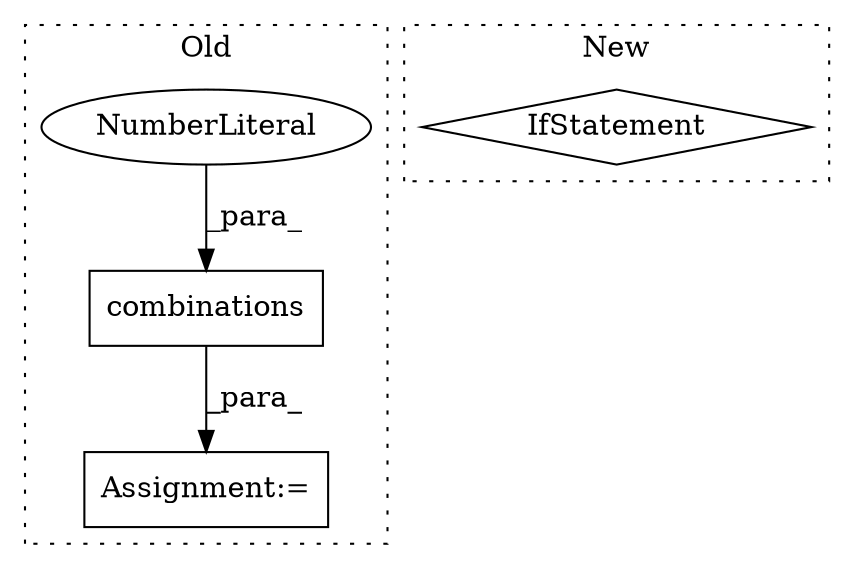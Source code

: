digraph G {
subgraph cluster0 {
1 [label="combinations" a="32" s="3209,3231" l="13,1" shape="box"];
3 [label="NumberLiteral" a="34" s="3230" l="1" shape="ellipse"];
4 [label="Assignment:=" a="7" s="3192" l="76" shape="box"];
label = "Old";
style="dotted";
}
subgraph cluster1 {
2 [label="IfStatement" a="25" s="3235" l="24" shape="diamond"];
label = "New";
style="dotted";
}
1 -> 4 [label="_para_"];
3 -> 1 [label="_para_"];
}